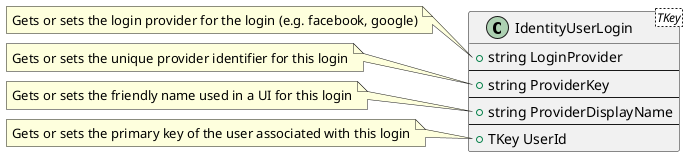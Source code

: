 ﻿@startuml

class IdentityUserLogin<TKey>{
    +string LoginProvider
    --
    +string ProviderKey
    --
    +string ProviderDisplayName
    --
    +TKey UserId
}

note left of IdentityUserLogin::LoginProvider
    Gets or sets the login provider for the login (e.g. facebook, google)
end note

note left of IdentityUserLogin::ProviderKey
    Gets or sets the unique provider identifier for this login
end note

note left of IdentityUserLogin::ProviderDisplayName
    Gets or sets the friendly name used in a UI for this login
end note

note left of IdentityUserLogin::UserId
    Gets or sets the primary key of the user associated with this login
end note

@enduml